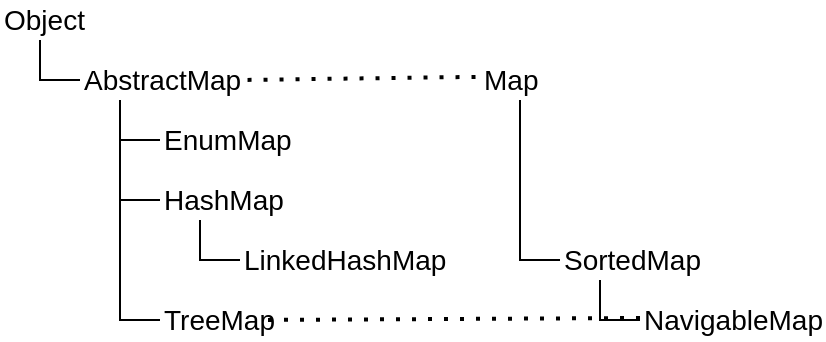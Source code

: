 <mxfile version="21.2.6" type="device" pages="3">
  <diagram name="페이지-1" id="adUTxfzcb8qz8G_r2pGf">
    <mxGraphModel dx="1329" dy="673" grid="1" gridSize="10" guides="1" tooltips="1" connect="1" arrows="1" fold="1" page="1" pageScale="1" pageWidth="1169" pageHeight="827" math="0" shadow="0">
      <root>
        <mxCell id="0" />
        <mxCell id="1" parent="0" />
        <mxCell id="lyffUTx4l9poD90IlDFy-1" value="Object" style="text;html=1;strokeColor=none;fillColor=none;align=left;verticalAlign=middle;whiteSpace=wrap;rounded=0;fontSize=14;" vertex="1" parent="1">
          <mxGeometry x="240" y="120" width="80" height="20" as="geometry" />
        </mxCell>
        <mxCell id="lyffUTx4l9poD90IlDFy-2" value="AbstractMap" style="text;html=1;strokeColor=none;fillColor=none;align=left;verticalAlign=middle;whiteSpace=wrap;rounded=0;fontSize=14;" vertex="1" parent="1">
          <mxGeometry x="280" y="150" width="80" height="20" as="geometry" />
        </mxCell>
        <mxCell id="lyffUTx4l9poD90IlDFy-3" value="EnumMap" style="text;html=1;strokeColor=none;fillColor=none;align=left;verticalAlign=middle;whiteSpace=wrap;rounded=0;fontSize=14;" vertex="1" parent="1">
          <mxGeometry x="320" y="180" width="80" height="20" as="geometry" />
        </mxCell>
        <mxCell id="lyffUTx4l9poD90IlDFy-4" value="HashMap" style="text;html=1;strokeColor=none;fillColor=none;align=left;verticalAlign=middle;whiteSpace=wrap;rounded=0;fontSize=14;" vertex="1" parent="1">
          <mxGeometry x="320" y="210" width="80" height="20" as="geometry" />
        </mxCell>
        <mxCell id="lyffUTx4l9poD90IlDFy-5" value="LinkedHashMap" style="text;html=1;strokeColor=none;fillColor=none;align=left;verticalAlign=middle;whiteSpace=wrap;rounded=0;fontSize=14;" vertex="1" parent="1">
          <mxGeometry x="360" y="240" width="120" height="20" as="geometry" />
        </mxCell>
        <mxCell id="lyffUTx4l9poD90IlDFy-6" value="TreeMap" style="text;html=1;strokeColor=none;fillColor=none;align=left;verticalAlign=middle;whiteSpace=wrap;rounded=0;fontSize=14;" vertex="1" parent="1">
          <mxGeometry x="320" y="270" width="50" height="20" as="geometry" />
        </mxCell>
        <mxCell id="lyffUTx4l9poD90IlDFy-7" value="Map" style="text;html=1;strokeColor=none;fillColor=none;align=left;verticalAlign=middle;whiteSpace=wrap;rounded=0;fontSize=14;" vertex="1" parent="1">
          <mxGeometry x="480" y="150" width="80" height="20" as="geometry" />
        </mxCell>
        <mxCell id="lyffUTx4l9poD90IlDFy-8" value="SortedMap" style="text;html=1;strokeColor=none;fillColor=none;align=left;verticalAlign=middle;whiteSpace=wrap;rounded=0;fontSize=14;" vertex="1" parent="1">
          <mxGeometry x="520" y="240" width="80" height="20" as="geometry" />
        </mxCell>
        <mxCell id="lyffUTx4l9poD90IlDFy-9" value="NavigableMap" style="text;html=1;strokeColor=none;fillColor=none;align=left;verticalAlign=middle;whiteSpace=wrap;rounded=0;fontSize=14;" vertex="1" parent="1">
          <mxGeometry x="560" y="270" width="80" height="20" as="geometry" />
        </mxCell>
        <mxCell id="lyffUTx4l9poD90IlDFy-10" value="" style="endArrow=none;html=1;rounded=0;exitX=0.25;exitY=1;exitDx=0;exitDy=0;entryX=0;entryY=0.5;entryDx=0;entryDy=0;endFill=0;fontSize=14;" edge="1" parent="1" source="lyffUTx4l9poD90IlDFy-1" target="lyffUTx4l9poD90IlDFy-2">
          <mxGeometry width="50" height="50" relative="1" as="geometry">
            <mxPoint x="410" y="380" as="sourcePoint" />
            <mxPoint x="250" y="160" as="targetPoint" />
            <Array as="points">
              <mxPoint x="260" y="160" />
              <mxPoint x="270" y="160" />
            </Array>
          </mxGeometry>
        </mxCell>
        <mxCell id="lyffUTx4l9poD90IlDFy-11" value="" style="endArrow=none;html=1;rounded=0;exitX=0.25;exitY=1;exitDx=0;exitDy=0;entryX=0;entryY=0.5;entryDx=0;entryDy=0;endFill=0;fontSize=14;" edge="1" parent="1" source="lyffUTx4l9poD90IlDFy-2" target="lyffUTx4l9poD90IlDFy-3">
          <mxGeometry width="50" height="50" relative="1" as="geometry">
            <mxPoint x="270" y="150" as="sourcePoint" />
            <mxPoint x="290" y="170" as="targetPoint" />
            <Array as="points">
              <mxPoint x="300" y="190" />
              <mxPoint x="310" y="190" />
            </Array>
          </mxGeometry>
        </mxCell>
        <mxCell id="lyffUTx4l9poD90IlDFy-12" value="" style="endArrow=none;html=1;rounded=0;exitX=0.25;exitY=1;exitDx=0;exitDy=0;entryX=0;entryY=0.5;entryDx=0;entryDy=0;endFill=0;fontSize=14;" edge="1" parent="1" source="lyffUTx4l9poD90IlDFy-2" target="lyffUTx4l9poD90IlDFy-4">
          <mxGeometry width="50" height="50" relative="1" as="geometry">
            <mxPoint x="310" y="180" as="sourcePoint" />
            <mxPoint x="330" y="200" as="targetPoint" />
            <Array as="points">
              <mxPoint x="300" y="220" />
            </Array>
          </mxGeometry>
        </mxCell>
        <mxCell id="lyffUTx4l9poD90IlDFy-13" value="" style="endArrow=none;html=1;rounded=0;exitX=0.25;exitY=1;exitDx=0;exitDy=0;entryX=0;entryY=0.5;entryDx=0;entryDy=0;endFill=0;fontSize=14;" edge="1" parent="1" source="lyffUTx4l9poD90IlDFy-2">
          <mxGeometry width="50" height="50" relative="1" as="geometry">
            <mxPoint x="300" y="230" as="sourcePoint" />
            <mxPoint x="320" y="280" as="targetPoint" />
            <Array as="points">
              <mxPoint x="300" y="280" />
            </Array>
          </mxGeometry>
        </mxCell>
        <mxCell id="lyffUTx4l9poD90IlDFy-14" value="" style="endArrow=none;html=1;rounded=0;exitX=0.25;exitY=1;exitDx=0;exitDy=0;entryX=0;entryY=0.5;entryDx=0;entryDy=0;endFill=0;fontSize=14;" edge="1" parent="1">
          <mxGeometry width="50" height="50" relative="1" as="geometry">
            <mxPoint x="340" y="230" as="sourcePoint" />
            <mxPoint x="360" y="250" as="targetPoint" />
            <Array as="points">
              <mxPoint x="340" y="250" />
              <mxPoint x="350" y="250" />
            </Array>
          </mxGeometry>
        </mxCell>
        <mxCell id="lyffUTx4l9poD90IlDFy-15" value="" style="endArrow=none;html=1;rounded=0;exitX=0.25;exitY=1;exitDx=0;exitDy=0;entryX=0;entryY=0.5;entryDx=0;entryDy=0;endFill=0;fontSize=14;" edge="1" parent="1">
          <mxGeometry width="50" height="50" relative="1" as="geometry">
            <mxPoint x="540" y="260" as="sourcePoint" />
            <mxPoint x="560" y="280" as="targetPoint" />
            <Array as="points">
              <mxPoint x="540" y="280" />
              <mxPoint x="550" y="280" />
            </Array>
          </mxGeometry>
        </mxCell>
        <mxCell id="lyffUTx4l9poD90IlDFy-16" value="" style="endArrow=none;html=1;rounded=0;exitX=0.25;exitY=1;exitDx=0;exitDy=0;entryX=0;entryY=0.5;entryDx=0;entryDy=0;endFill=0;fontSize=14;" edge="1" parent="1" source="lyffUTx4l9poD90IlDFy-7">
          <mxGeometry width="50" height="50" relative="1" as="geometry">
            <mxPoint x="500" y="230" as="sourcePoint" />
            <mxPoint x="520" y="250" as="targetPoint" />
            <Array as="points">
              <mxPoint x="500" y="250" />
              <mxPoint x="510" y="250" />
            </Array>
          </mxGeometry>
        </mxCell>
        <mxCell id="lyffUTx4l9poD90IlDFy-17" value="" style="endArrow=none;dashed=1;html=1;dashPattern=1 3;strokeWidth=2;rounded=0;exitX=-0.028;exitY=0.422;exitDx=0;exitDy=0;exitPerimeter=0;entryX=1;entryY=0.5;entryDx=0;entryDy=0;fontSize=14;" edge="1" parent="1" source="lyffUTx4l9poD90IlDFy-7" target="lyffUTx4l9poD90IlDFy-2">
          <mxGeometry width="50" height="50" relative="1" as="geometry">
            <mxPoint x="380" y="340" as="sourcePoint" />
            <mxPoint x="420" y="160" as="targetPoint" />
          </mxGeometry>
        </mxCell>
        <mxCell id="lyffUTx4l9poD90IlDFy-19" value="" style="endArrow=none;dashed=1;html=1;dashPattern=1 3;strokeWidth=2;rounded=0;exitX=-0.028;exitY=0.422;exitDx=0;exitDy=0;exitPerimeter=0;entryX=1;entryY=0.5;entryDx=0;entryDy=0;fontSize=14;" edge="1" parent="1" target="lyffUTx4l9poD90IlDFy-6">
          <mxGeometry width="50" height="50" relative="1" as="geometry">
            <mxPoint x="560" y="279" as="sourcePoint" />
            <mxPoint x="442" y="281" as="targetPoint" />
          </mxGeometry>
        </mxCell>
      </root>
    </mxGraphModel>
  </diagram>
  <diagram id="5bxIHGmnaDPyXQT4GfgG" name="페이지-2">
    <mxGraphModel dx="1526" dy="773" grid="1" gridSize="10" guides="1" tooltips="1" connect="1" arrows="1" fold="1" page="1" pageScale="1" pageWidth="1169" pageHeight="827" math="0" shadow="0">
      <root>
        <mxCell id="0" />
        <mxCell id="1" parent="0" />
        <mxCell id="GoyPZ5eATjMNAqls0MX9-1" value="Rad" style="text;html=1;strokeColor=#6c8ebf;fillColor=#dae8fc;align=center;verticalAlign=middle;whiteSpace=wrap;rounded=0;" vertex="1" parent="1">
          <mxGeometry x="220" y="80" width="60" height="20" as="geometry" />
        </mxCell>
        <mxCell id="GoyPZ5eATjMNAqls0MX9-2" value="Uhr" style="text;html=1;strokeColor=#6c8ebf;fillColor=#dae8fc;align=center;verticalAlign=middle;whiteSpace=wrap;rounded=0;" vertex="1" parent="1">
          <mxGeometry x="220" y="160" width="60" height="20" as="geometry" />
        </mxCell>
        <mxCell id="GoyPZ5eATjMNAqls0MX9-3" value="Ohr" style="text;html=1;strokeColor=#6c8ebf;fillColor=#dae8fc;align=center;verticalAlign=middle;whiteSpace=wrap;rounded=0;" vertex="1" parent="1">
          <mxGeometry x="220" y="120" width="60" height="20" as="geometry" />
        </mxCell>
        <mxCell id="GoyPZ5eATjMNAqls0MX9-4" value="Tor" style="text;html=1;strokeColor=#6c8ebf;fillColor=#dae8fc;align=center;verticalAlign=middle;whiteSpace=wrap;rounded=0;" vertex="1" parent="1">
          <mxGeometry x="220" y="200" width="60" height="20" as="geometry" />
        </mxCell>
        <mxCell id="GoyPZ5eATjMNAqls0MX9-5" value="Hut" style="text;html=1;strokeColor=#6c8ebf;fillColor=#dae8fc;align=center;verticalAlign=middle;whiteSpace=wrap;rounded=0;" vertex="1" parent="1">
          <mxGeometry x="220" y="240" width="60" height="20" as="geometry" />
        </mxCell>
        <mxCell id="GoyPZ5eATjMNAqls0MX9-6" value="Tag" style="text;html=1;strokeColor=#6c8ebf;fillColor=#dae8fc;align=center;verticalAlign=middle;whiteSpace=wrap;rounded=0;" vertex="1" parent="1">
          <mxGeometry x="220" y="280" width="60" height="20" as="geometry" />
        </mxCell>
        <mxCell id="GoyPZ5eATjMNAqls0MX9-7" value="1" style="rounded=0;whiteSpace=wrap;html=1;" vertex="1" parent="1">
          <mxGeometry x="440" y="100" width="40" height="20" as="geometry" />
        </mxCell>
        <mxCell id="GoyPZ5eATjMNAqls0MX9-8" value="0" style="rounded=0;whiteSpace=wrap;html=1;" vertex="1" parent="1">
          <mxGeometry x="440" y="80" width="40" height="20" as="geometry" />
        </mxCell>
        <mxCell id="GoyPZ5eATjMNAqls0MX9-9" value="3" style="rounded=0;whiteSpace=wrap;html=1;" vertex="1" parent="1">
          <mxGeometry x="440" y="140" width="40" height="20" as="geometry" />
        </mxCell>
        <mxCell id="GoyPZ5eATjMNAqls0MX9-10" value="2" style="rounded=0;whiteSpace=wrap;html=1;" vertex="1" parent="1">
          <mxGeometry x="440" y="120" width="40" height="20" as="geometry" />
        </mxCell>
        <mxCell id="GoyPZ5eATjMNAqls0MX9-11" value="5" style="rounded=0;whiteSpace=wrap;html=1;" vertex="1" parent="1">
          <mxGeometry x="440" y="180" width="40" height="20" as="geometry" />
        </mxCell>
        <mxCell id="GoyPZ5eATjMNAqls0MX9-12" value="4" style="rounded=0;whiteSpace=wrap;html=1;" vertex="1" parent="1">
          <mxGeometry x="440" y="160" width="40" height="20" as="geometry" />
        </mxCell>
        <mxCell id="GoyPZ5eATjMNAqls0MX9-13" value="7" style="rounded=0;whiteSpace=wrap;html=1;" vertex="1" parent="1">
          <mxGeometry x="440" y="220" width="40" height="20" as="geometry" />
        </mxCell>
        <mxCell id="GoyPZ5eATjMNAqls0MX9-14" value="6" style="rounded=0;whiteSpace=wrap;html=1;" vertex="1" parent="1">
          <mxGeometry x="440" y="200" width="40" height="20" as="geometry" />
        </mxCell>
        <mxCell id="GoyPZ5eATjMNAqls0MX9-15" value="9" style="rounded=0;whiteSpace=wrap;html=1;" vertex="1" parent="1">
          <mxGeometry x="440" y="260" width="40" height="20" as="geometry" />
        </mxCell>
        <mxCell id="GoyPZ5eATjMNAqls0MX9-16" value="8" style="rounded=0;whiteSpace=wrap;html=1;" vertex="1" parent="1">
          <mxGeometry x="440" y="240" width="40" height="20" as="geometry" />
        </mxCell>
        <mxCell id="GoyPZ5eATjMNAqls0MX9-18" value="10" style="rounded=0;whiteSpace=wrap;html=1;" vertex="1" parent="1">
          <mxGeometry x="440" y="280" width="40" height="20" as="geometry" />
        </mxCell>
        <mxCell id="GoyPZ5eATjMNAqls0MX9-23" value="" style="rounded=1;whiteSpace=wrap;html=1;fillColor=#d5e8d4;strokeColor=#82b366;" vertex="1" parent="1">
          <mxGeometry x="320" y="70" width="80" height="240" as="geometry" />
        </mxCell>
        <mxCell id="GoyPZ5eATjMNAqls0MX9-24" value="" style="endArrow=none;html=1;rounded=0;exitX=1;exitY=0.5;exitDx=0;exitDy=0;entryX=0;entryY=0.5;entryDx=0;entryDy=0;" edge="1" parent="1" source="GoyPZ5eATjMNAqls0MX9-1" target="GoyPZ5eATjMNAqls0MX9-9">
          <mxGeometry width="50" height="50" relative="1" as="geometry">
            <mxPoint x="320" y="70" as="sourcePoint" />
            <mxPoint x="370" y="20" as="targetPoint" />
            <Array as="points">
              <mxPoint x="330" y="90" />
              <mxPoint x="390" y="150" />
            </Array>
          </mxGeometry>
        </mxCell>
        <mxCell id="GoyPZ5eATjMNAqls0MX9-25" value="" style="endArrow=none;html=1;rounded=0;exitX=1;exitY=0.5;exitDx=0;exitDy=0;entryX=0;entryY=0.5;entryDx=0;entryDy=0;" edge="1" parent="1" source="GoyPZ5eATjMNAqls0MX9-3" target="GoyPZ5eATjMNAqls0MX9-12">
          <mxGeometry width="50" height="50" relative="1" as="geometry">
            <mxPoint x="310" y="105" as="sourcePoint" />
            <mxPoint x="450" y="160" as="targetPoint" />
            <Array as="points">
              <mxPoint x="330" y="130" />
              <mxPoint x="390" y="170" />
            </Array>
          </mxGeometry>
        </mxCell>
        <mxCell id="GoyPZ5eATjMNAqls0MX9-26" value="" style="endArrow=none;html=1;rounded=0;exitX=1;exitY=0.5;exitDx=0;exitDy=0;entryX=0;entryY=0.5;entryDx=0;entryDy=0;" edge="1" parent="1" source="GoyPZ5eATjMNAqls0MX9-2" target="GoyPZ5eATjMNAqls0MX9-10">
          <mxGeometry width="50" height="50" relative="1" as="geometry">
            <mxPoint x="320" y="115" as="sourcePoint" />
            <mxPoint x="460" y="170" as="targetPoint" />
            <Array as="points">
              <mxPoint x="330" y="170" />
              <mxPoint x="390" y="130" />
            </Array>
          </mxGeometry>
        </mxCell>
        <mxCell id="GoyPZ5eATjMNAqls0MX9-27" value="" style="endArrow=none;html=1;rounded=0;exitX=1;exitY=0.5;exitDx=0;exitDy=0;entryX=0;entryY=0.5;entryDx=0;entryDy=0;" edge="1" parent="1" source="GoyPZ5eATjMNAqls0MX9-4" target="GoyPZ5eATjMNAqls0MX9-16">
          <mxGeometry width="50" height="50" relative="1" as="geometry">
            <mxPoint x="330" y="125" as="sourcePoint" />
            <mxPoint x="470" y="180" as="targetPoint" />
            <Array as="points">
              <mxPoint x="330" y="210" />
              <mxPoint x="390" y="250" />
            </Array>
          </mxGeometry>
        </mxCell>
        <mxCell id="GoyPZ5eATjMNAqls0MX9-28" value="" style="endArrow=none;html=1;rounded=0;exitX=1;exitY=0.5;exitDx=0;exitDy=0;entryX=0;entryY=0.5;entryDx=0;entryDy=0;" edge="1" parent="1" source="GoyPZ5eATjMNAqls0MX9-5" target="GoyPZ5eATjMNAqls0MX9-11">
          <mxGeometry width="50" height="50" relative="1" as="geometry">
            <mxPoint x="340" y="135" as="sourcePoint" />
            <mxPoint x="480" y="190" as="targetPoint" />
            <Array as="points">
              <mxPoint x="330" y="250" />
              <mxPoint x="390" y="190" />
            </Array>
          </mxGeometry>
        </mxCell>
        <mxCell id="GoyPZ5eATjMNAqls0MX9-29" value="" style="endArrow=none;html=1;rounded=0;exitX=1;exitY=0.5;exitDx=0;exitDy=0;entryX=0;entryY=0.5;entryDx=0;entryDy=0;" edge="1" parent="1" source="GoyPZ5eATjMNAqls0MX9-6" target="GoyPZ5eATjMNAqls0MX9-9">
          <mxGeometry width="50" height="50" relative="1" as="geometry">
            <mxPoint x="350" y="145" as="sourcePoint" />
            <mxPoint x="490" y="200" as="targetPoint" />
            <Array as="points">
              <mxPoint x="330" y="290" />
              <mxPoint x="390" y="150" />
            </Array>
          </mxGeometry>
        </mxCell>
      </root>
    </mxGraphModel>
  </diagram>
  <diagram id="W3aWi5c7_IBJkox6RNrc" name="페이지-3">
    <mxGraphModel dx="1005" dy="509" grid="1" gridSize="10" guides="1" tooltips="1" connect="1" arrows="1" fold="1" page="1" pageScale="1" pageWidth="1169" pageHeight="827" math="0" shadow="0">
      <root>
        <mxCell id="0" />
        <mxCell id="1" parent="0" />
        <mxCell id="DKjszKsrpfBeuiCnVVl6-1" value="Rad" style="text;html=1;strokeColor=#6c8ebf;fillColor=#dae8fc;align=center;verticalAlign=middle;whiteSpace=wrap;rounded=0;" vertex="1" parent="1">
          <mxGeometry x="40" y="80" width="60" height="20" as="geometry" />
        </mxCell>
        <mxCell id="DKjszKsrpfBeuiCnVVl6-2" value="Uhr" style="text;html=1;strokeColor=#6c8ebf;fillColor=#dae8fc;align=center;verticalAlign=middle;whiteSpace=wrap;rounded=0;" vertex="1" parent="1">
          <mxGeometry x="40" y="160" width="60" height="20" as="geometry" />
        </mxCell>
        <mxCell id="DKjszKsrpfBeuiCnVVl6-3" value="Ohr" style="text;html=1;strokeColor=#6c8ebf;fillColor=#dae8fc;align=center;verticalAlign=middle;whiteSpace=wrap;rounded=0;" vertex="1" parent="1">
          <mxGeometry x="40" y="120" width="60" height="20" as="geometry" />
        </mxCell>
        <mxCell id="DKjszKsrpfBeuiCnVVl6-4" value="Tor" style="text;html=1;strokeColor=#6c8ebf;fillColor=#dae8fc;align=center;verticalAlign=middle;whiteSpace=wrap;rounded=0;" vertex="1" parent="1">
          <mxGeometry x="40" y="200" width="60" height="20" as="geometry" />
        </mxCell>
        <mxCell id="DKjszKsrpfBeuiCnVVl6-5" value="Hut" style="text;html=1;strokeColor=#6c8ebf;fillColor=#dae8fc;align=center;verticalAlign=middle;whiteSpace=wrap;rounded=0;" vertex="1" parent="1">
          <mxGeometry x="40" y="240" width="60" height="20" as="geometry" />
        </mxCell>
        <mxCell id="DKjszKsrpfBeuiCnVVl6-6" value="Tag" style="text;html=1;strokeColor=#6c8ebf;fillColor=#dae8fc;align=center;verticalAlign=middle;whiteSpace=wrap;rounded=0;" vertex="1" parent="1">
          <mxGeometry x="40" y="280" width="60" height="20" as="geometry" />
        </mxCell>
        <mxCell id="DKjszKsrpfBeuiCnVVl6-7" value="1" style="rounded=0;whiteSpace=wrap;html=1;" vertex="1" parent="1">
          <mxGeometry x="260" y="100" width="40" height="20" as="geometry" />
        </mxCell>
        <mxCell id="DKjszKsrpfBeuiCnVVl6-8" value="0" style="rounded=0;whiteSpace=wrap;html=1;" vertex="1" parent="1">
          <mxGeometry x="260" y="80" width="40" height="20" as="geometry" />
        </mxCell>
        <mxCell id="DKjszKsrpfBeuiCnVVl6-9" value="3" style="rounded=0;whiteSpace=wrap;html=1;" vertex="1" parent="1">
          <mxGeometry x="260" y="140" width="40" height="20" as="geometry" />
        </mxCell>
        <mxCell id="DKjszKsrpfBeuiCnVVl6-10" value="2" style="rounded=0;whiteSpace=wrap;html=1;" vertex="1" parent="1">
          <mxGeometry x="260" y="120" width="40" height="20" as="geometry" />
        </mxCell>
        <mxCell id="DKjszKsrpfBeuiCnVVl6-11" value="5" style="rounded=0;whiteSpace=wrap;html=1;" vertex="1" parent="1">
          <mxGeometry x="260" y="180" width="40" height="20" as="geometry" />
        </mxCell>
        <mxCell id="DKjszKsrpfBeuiCnVVl6-12" value="4" style="rounded=0;whiteSpace=wrap;html=1;" vertex="1" parent="1">
          <mxGeometry x="260" y="160" width="40" height="20" as="geometry" />
        </mxCell>
        <mxCell id="DKjszKsrpfBeuiCnVVl6-13" value="7" style="rounded=0;whiteSpace=wrap;html=1;" vertex="1" parent="1">
          <mxGeometry x="260" y="220" width="40" height="20" as="geometry" />
        </mxCell>
        <mxCell id="DKjszKsrpfBeuiCnVVl6-14" value="6" style="rounded=0;whiteSpace=wrap;html=1;" vertex="1" parent="1">
          <mxGeometry x="260" y="200" width="40" height="20" as="geometry" />
        </mxCell>
        <mxCell id="DKjszKsrpfBeuiCnVVl6-15" value="9" style="rounded=0;whiteSpace=wrap;html=1;" vertex="1" parent="1">
          <mxGeometry x="260" y="260" width="40" height="20" as="geometry" />
        </mxCell>
        <mxCell id="DKjszKsrpfBeuiCnVVl6-16" value="8" style="rounded=0;whiteSpace=wrap;html=1;" vertex="1" parent="1">
          <mxGeometry x="260" y="240" width="40" height="20" as="geometry" />
        </mxCell>
        <mxCell id="DKjszKsrpfBeuiCnVVl6-17" value="10" style="rounded=0;whiteSpace=wrap;html=1;" vertex="1" parent="1">
          <mxGeometry x="260" y="280" width="40" height="20" as="geometry" />
        </mxCell>
        <mxCell id="DKjszKsrpfBeuiCnVVl6-18" value="" style="rounded=1;whiteSpace=wrap;html=1;fillColor=#d5e8d4;strokeColor=#82b366;" vertex="1" parent="1">
          <mxGeometry x="140" y="70" width="80" height="240" as="geometry" />
        </mxCell>
        <mxCell id="DKjszKsrpfBeuiCnVVl6-19" value="" style="endArrow=none;html=1;rounded=0;exitX=1;exitY=0.5;exitDx=0;exitDy=0;entryX=0;entryY=0.5;entryDx=0;entryDy=0;" edge="1" parent="1" source="DKjszKsrpfBeuiCnVVl6-1" target="DKjszKsrpfBeuiCnVVl6-9">
          <mxGeometry width="50" height="50" relative="1" as="geometry">
            <mxPoint x="140" y="70" as="sourcePoint" />
            <mxPoint x="190" y="20" as="targetPoint" />
            <Array as="points">
              <mxPoint x="150" y="90" />
              <mxPoint x="210" y="150" />
            </Array>
          </mxGeometry>
        </mxCell>
        <mxCell id="DKjszKsrpfBeuiCnVVl6-20" value="" style="endArrow=none;html=1;rounded=0;exitX=1;exitY=0.5;exitDx=0;exitDy=0;entryX=0;entryY=0.5;entryDx=0;entryDy=0;" edge="1" parent="1" source="DKjszKsrpfBeuiCnVVl6-3" target="DKjszKsrpfBeuiCnVVl6-12">
          <mxGeometry width="50" height="50" relative="1" as="geometry">
            <mxPoint x="130" y="105" as="sourcePoint" />
            <mxPoint x="270" y="160" as="targetPoint" />
            <Array as="points">
              <mxPoint x="150" y="130" />
              <mxPoint x="210" y="170" />
            </Array>
          </mxGeometry>
        </mxCell>
        <mxCell id="DKjszKsrpfBeuiCnVVl6-21" value="" style="endArrow=none;html=1;rounded=0;exitX=1;exitY=0.5;exitDx=0;exitDy=0;entryX=0;entryY=0.5;entryDx=0;entryDy=0;" edge="1" parent="1" source="DKjszKsrpfBeuiCnVVl6-2" target="DKjszKsrpfBeuiCnVVl6-10">
          <mxGeometry width="50" height="50" relative="1" as="geometry">
            <mxPoint x="140" y="115" as="sourcePoint" />
            <mxPoint x="280" y="170" as="targetPoint" />
            <Array as="points">
              <mxPoint x="150" y="170" />
              <mxPoint x="210" y="130" />
            </Array>
          </mxGeometry>
        </mxCell>
        <mxCell id="DKjszKsrpfBeuiCnVVl6-22" value="" style="endArrow=none;html=1;rounded=0;exitX=1;exitY=0.5;exitDx=0;exitDy=0;entryX=0;entryY=0.5;entryDx=0;entryDy=0;" edge="1" parent="1" source="DKjszKsrpfBeuiCnVVl6-4" target="DKjszKsrpfBeuiCnVVl6-16">
          <mxGeometry width="50" height="50" relative="1" as="geometry">
            <mxPoint x="150" y="125" as="sourcePoint" />
            <mxPoint x="290" y="180" as="targetPoint" />
            <Array as="points">
              <mxPoint x="150" y="210" />
              <mxPoint x="210" y="250" />
            </Array>
          </mxGeometry>
        </mxCell>
        <mxCell id="DKjszKsrpfBeuiCnVVl6-23" value="" style="endArrow=none;html=1;rounded=0;exitX=1;exitY=0.5;exitDx=0;exitDy=0;entryX=0;entryY=0.5;entryDx=0;entryDy=0;" edge="1" parent="1" source="DKjszKsrpfBeuiCnVVl6-5" target="DKjszKsrpfBeuiCnVVl6-11">
          <mxGeometry width="50" height="50" relative="1" as="geometry">
            <mxPoint x="160" y="135" as="sourcePoint" />
            <mxPoint x="300" y="190" as="targetPoint" />
            <Array as="points">
              <mxPoint x="150" y="250" />
              <mxPoint x="210" y="190" />
            </Array>
          </mxGeometry>
        </mxCell>
        <mxCell id="DKjszKsrpfBeuiCnVVl6-25" value="Rad" style="text;html=1;strokeColor=#6c8ebf;fillColor=#dae8fc;align=center;verticalAlign=middle;whiteSpace=wrap;rounded=0;" vertex="1" parent="1">
          <mxGeometry x="400" y="80" width="60" height="20" as="geometry" />
        </mxCell>
        <mxCell id="DKjszKsrpfBeuiCnVVl6-26" value="Uhr" style="text;html=1;strokeColor=#6c8ebf;fillColor=#dae8fc;align=center;verticalAlign=middle;whiteSpace=wrap;rounded=0;" vertex="1" parent="1">
          <mxGeometry x="400" y="160" width="60" height="20" as="geometry" />
        </mxCell>
        <mxCell id="DKjszKsrpfBeuiCnVVl6-27" value="Ohr" style="text;html=1;strokeColor=#6c8ebf;fillColor=#dae8fc;align=center;verticalAlign=middle;whiteSpace=wrap;rounded=0;" vertex="1" parent="1">
          <mxGeometry x="400" y="120" width="60" height="20" as="geometry" />
        </mxCell>
        <mxCell id="DKjszKsrpfBeuiCnVVl6-28" value="Tor" style="text;html=1;strokeColor=#6c8ebf;fillColor=#dae8fc;align=center;verticalAlign=middle;whiteSpace=wrap;rounded=0;" vertex="1" parent="1">
          <mxGeometry x="400" y="200" width="60" height="20" as="geometry" />
        </mxCell>
        <mxCell id="DKjszKsrpfBeuiCnVVl6-29" value="Hut" style="text;html=1;strokeColor=#6c8ebf;fillColor=#dae8fc;align=center;verticalAlign=middle;whiteSpace=wrap;rounded=0;" vertex="1" parent="1">
          <mxGeometry x="400" y="240" width="60" height="20" as="geometry" />
        </mxCell>
        <mxCell id="DKjszKsrpfBeuiCnVVl6-30" value="Tag" style="text;html=1;strokeColor=#6c8ebf;fillColor=#dae8fc;align=center;verticalAlign=middle;whiteSpace=wrap;rounded=0;" vertex="1" parent="1">
          <mxGeometry x="400" y="280" width="60" height="20" as="geometry" />
        </mxCell>
        <mxCell id="DKjszKsrpfBeuiCnVVl6-31" value="1" style="rounded=0;whiteSpace=wrap;html=1;" vertex="1" parent="1">
          <mxGeometry x="620" y="100" width="40" height="20" as="geometry" />
        </mxCell>
        <mxCell id="DKjszKsrpfBeuiCnVVl6-32" value="0" style="rounded=0;whiteSpace=wrap;html=1;" vertex="1" parent="1">
          <mxGeometry x="620" y="80" width="40" height="20" as="geometry" />
        </mxCell>
        <mxCell id="DKjszKsrpfBeuiCnVVl6-33" value="3" style="rounded=0;whiteSpace=wrap;html=1;" vertex="1" parent="1">
          <mxGeometry x="620" y="140" width="40" height="20" as="geometry" />
        </mxCell>
        <mxCell id="DKjszKsrpfBeuiCnVVl6-34" value="2" style="rounded=0;whiteSpace=wrap;html=1;" vertex="1" parent="1">
          <mxGeometry x="620" y="120" width="40" height="20" as="geometry" />
        </mxCell>
        <mxCell id="DKjszKsrpfBeuiCnVVl6-35" value="5" style="rounded=0;whiteSpace=wrap;html=1;" vertex="1" parent="1">
          <mxGeometry x="620" y="180" width="40" height="20" as="geometry" />
        </mxCell>
        <mxCell id="DKjszKsrpfBeuiCnVVl6-36" value="4" style="rounded=0;whiteSpace=wrap;html=1;" vertex="1" parent="1">
          <mxGeometry x="620" y="160" width="40" height="20" as="geometry" />
        </mxCell>
        <mxCell id="DKjszKsrpfBeuiCnVVl6-37" value="7" style="rounded=0;whiteSpace=wrap;html=1;" vertex="1" parent="1">
          <mxGeometry x="620" y="220" width="40" height="20" as="geometry" />
        </mxCell>
        <mxCell id="DKjszKsrpfBeuiCnVVl6-38" value="6" style="rounded=0;whiteSpace=wrap;html=1;" vertex="1" parent="1">
          <mxGeometry x="620" y="200" width="40" height="20" as="geometry" />
        </mxCell>
        <mxCell id="DKjszKsrpfBeuiCnVVl6-39" value="9" style="rounded=0;whiteSpace=wrap;html=1;" vertex="1" parent="1">
          <mxGeometry x="620" y="260" width="40" height="20" as="geometry" />
        </mxCell>
        <mxCell id="DKjszKsrpfBeuiCnVVl6-40" value="8" style="rounded=0;whiteSpace=wrap;html=1;" vertex="1" parent="1">
          <mxGeometry x="620" y="240" width="40" height="20" as="geometry" />
        </mxCell>
        <mxCell id="DKjszKsrpfBeuiCnVVl6-41" value="10" style="rounded=0;whiteSpace=wrap;html=1;" vertex="1" parent="1">
          <mxGeometry x="620" y="280" width="40" height="20" as="geometry" />
        </mxCell>
        <mxCell id="DKjszKsrpfBeuiCnVVl6-42" value="" style="rounded=1;whiteSpace=wrap;html=1;fillColor=#d5e8d4;strokeColor=#82b366;" vertex="1" parent="1">
          <mxGeometry x="500" y="70" width="80" height="240" as="geometry" />
        </mxCell>
        <mxCell id="DKjszKsrpfBeuiCnVVl6-43" value="" style="endArrow=none;html=1;rounded=0;exitX=1;exitY=0.5;exitDx=0;exitDy=0;entryX=0;entryY=0.5;entryDx=0;entryDy=0;" edge="1" parent="1" source="DKjszKsrpfBeuiCnVVl6-25" target="DKjszKsrpfBeuiCnVVl6-33">
          <mxGeometry width="50" height="50" relative="1" as="geometry">
            <mxPoint x="500" y="70" as="sourcePoint" />
            <mxPoint x="550" y="20" as="targetPoint" />
            <Array as="points">
              <mxPoint x="510" y="90" />
              <mxPoint x="570" y="150" />
            </Array>
          </mxGeometry>
        </mxCell>
        <mxCell id="DKjszKsrpfBeuiCnVVl6-44" value="" style="endArrow=none;html=1;rounded=0;exitX=1;exitY=0.5;exitDx=0;exitDy=0;entryX=0;entryY=0.5;entryDx=0;entryDy=0;" edge="1" parent="1" source="DKjszKsrpfBeuiCnVVl6-27" target="DKjszKsrpfBeuiCnVVl6-36">
          <mxGeometry width="50" height="50" relative="1" as="geometry">
            <mxPoint x="490" y="105" as="sourcePoint" />
            <mxPoint x="630" y="160" as="targetPoint" />
            <Array as="points">
              <mxPoint x="510" y="130" />
              <mxPoint x="570" y="170" />
            </Array>
          </mxGeometry>
        </mxCell>
        <mxCell id="DKjszKsrpfBeuiCnVVl6-45" value="" style="endArrow=none;html=1;rounded=0;exitX=1;exitY=0.5;exitDx=0;exitDy=0;entryX=0;entryY=0.5;entryDx=0;entryDy=0;" edge="1" parent="1" source="DKjszKsrpfBeuiCnVVl6-26" target="DKjszKsrpfBeuiCnVVl6-34">
          <mxGeometry width="50" height="50" relative="1" as="geometry">
            <mxPoint x="500" y="115" as="sourcePoint" />
            <mxPoint x="640" y="170" as="targetPoint" />
            <Array as="points">
              <mxPoint x="510" y="170" />
              <mxPoint x="570" y="130" />
            </Array>
          </mxGeometry>
        </mxCell>
        <mxCell id="DKjszKsrpfBeuiCnVVl6-46" value="" style="endArrow=none;html=1;rounded=0;exitX=1;exitY=0.5;exitDx=0;exitDy=0;entryX=0;entryY=0.5;entryDx=0;entryDy=0;" edge="1" parent="1" source="DKjszKsrpfBeuiCnVVl6-28" target="DKjszKsrpfBeuiCnVVl6-40">
          <mxGeometry width="50" height="50" relative="1" as="geometry">
            <mxPoint x="510" y="125" as="sourcePoint" />
            <mxPoint x="650" y="180" as="targetPoint" />
            <Array as="points">
              <mxPoint x="510" y="210" />
              <mxPoint x="570" y="250" />
            </Array>
          </mxGeometry>
        </mxCell>
        <mxCell id="DKjszKsrpfBeuiCnVVl6-47" value="" style="endArrow=none;html=1;rounded=0;exitX=1;exitY=0.5;exitDx=0;exitDy=0;entryX=0;entryY=0.5;entryDx=0;entryDy=0;" edge="1" parent="1" source="DKjszKsrpfBeuiCnVVl6-29" target="DKjszKsrpfBeuiCnVVl6-35">
          <mxGeometry width="50" height="50" relative="1" as="geometry">
            <mxPoint x="520" y="135" as="sourcePoint" />
            <mxPoint x="660" y="190" as="targetPoint" />
            <Array as="points">
              <mxPoint x="510" y="250" />
              <mxPoint x="570" y="190" />
            </Array>
          </mxGeometry>
        </mxCell>
        <mxCell id="DKjszKsrpfBeuiCnVVl6-49" value="" style="endArrow=none;html=1;rounded=0;exitX=1;exitY=0.5;exitDx=0;exitDy=0;entryX=0;entryY=0.5;entryDx=0;entryDy=0;strokeColor=#FF3333;strokeWidth=3;" edge="1" parent="1" source="DKjszKsrpfBeuiCnVVl6-30" target="DKjszKsrpfBeuiCnVVl6-36">
          <mxGeometry width="50" height="50" relative="1" as="geometry">
            <mxPoint x="550" y="370" as="sourcePoint" />
            <mxPoint x="600" y="320" as="targetPoint" />
            <Array as="points">
              <mxPoint x="510" y="290" />
              <mxPoint x="570" y="170" />
            </Array>
          </mxGeometry>
        </mxCell>
        <mxCell id="DKjszKsrpfBeuiCnVVl6-50" value="Rad" style="text;html=1;strokeColor=#6c8ebf;fillColor=#dae8fc;align=center;verticalAlign=middle;whiteSpace=wrap;rounded=0;" vertex="1" parent="1">
          <mxGeometry x="760" y="80" width="60" height="20" as="geometry" />
        </mxCell>
        <mxCell id="DKjszKsrpfBeuiCnVVl6-51" value="Uhr" style="text;html=1;strokeColor=#6c8ebf;fillColor=#dae8fc;align=center;verticalAlign=middle;whiteSpace=wrap;rounded=0;" vertex="1" parent="1">
          <mxGeometry x="760" y="160" width="60" height="20" as="geometry" />
        </mxCell>
        <mxCell id="DKjszKsrpfBeuiCnVVl6-52" value="Ohr" style="text;html=1;strokeColor=#6c8ebf;fillColor=#dae8fc;align=center;verticalAlign=middle;whiteSpace=wrap;rounded=0;" vertex="1" parent="1">
          <mxGeometry x="760" y="120" width="60" height="20" as="geometry" />
        </mxCell>
        <mxCell id="DKjszKsrpfBeuiCnVVl6-53" value="Tor" style="text;html=1;strokeColor=#6c8ebf;fillColor=#dae8fc;align=center;verticalAlign=middle;whiteSpace=wrap;rounded=0;" vertex="1" parent="1">
          <mxGeometry x="760" y="200" width="60" height="20" as="geometry" />
        </mxCell>
        <mxCell id="DKjszKsrpfBeuiCnVVl6-54" value="Hut" style="text;html=1;strokeColor=#6c8ebf;fillColor=#dae8fc;align=center;verticalAlign=middle;whiteSpace=wrap;rounded=0;" vertex="1" parent="1">
          <mxGeometry x="760" y="240" width="60" height="20" as="geometry" />
        </mxCell>
        <mxCell id="DKjszKsrpfBeuiCnVVl6-55" value="Tag" style="text;html=1;strokeColor=#6c8ebf;fillColor=#dae8fc;align=center;verticalAlign=middle;whiteSpace=wrap;rounded=0;" vertex="1" parent="1">
          <mxGeometry x="760" y="280" width="60" height="20" as="geometry" />
        </mxCell>
        <mxCell id="DKjszKsrpfBeuiCnVVl6-56" value="1" style="rounded=0;whiteSpace=wrap;html=1;" vertex="1" parent="1">
          <mxGeometry x="980" y="100" width="40" height="20" as="geometry" />
        </mxCell>
        <mxCell id="DKjszKsrpfBeuiCnVVl6-57" value="0" style="rounded=0;whiteSpace=wrap;html=1;" vertex="1" parent="1">
          <mxGeometry x="980" y="80" width="40" height="20" as="geometry" />
        </mxCell>
        <mxCell id="DKjszKsrpfBeuiCnVVl6-58" value="3" style="rounded=0;whiteSpace=wrap;html=1;" vertex="1" parent="1">
          <mxGeometry x="980" y="140" width="40" height="20" as="geometry" />
        </mxCell>
        <mxCell id="DKjszKsrpfBeuiCnVVl6-59" value="2" style="rounded=0;whiteSpace=wrap;html=1;" vertex="1" parent="1">
          <mxGeometry x="980" y="120" width="40" height="20" as="geometry" />
        </mxCell>
        <mxCell id="DKjszKsrpfBeuiCnVVl6-60" value="5" style="rounded=0;whiteSpace=wrap;html=1;" vertex="1" parent="1">
          <mxGeometry x="980" y="180" width="40" height="20" as="geometry" />
        </mxCell>
        <mxCell id="DKjszKsrpfBeuiCnVVl6-61" value="4" style="rounded=0;whiteSpace=wrap;html=1;" vertex="1" parent="1">
          <mxGeometry x="980" y="160" width="40" height="20" as="geometry" />
        </mxCell>
        <mxCell id="DKjszKsrpfBeuiCnVVl6-62" value="7" style="rounded=0;whiteSpace=wrap;html=1;" vertex="1" parent="1">
          <mxGeometry x="980" y="220" width="40" height="20" as="geometry" />
        </mxCell>
        <mxCell id="DKjszKsrpfBeuiCnVVl6-63" value="6" style="rounded=0;whiteSpace=wrap;html=1;" vertex="1" parent="1">
          <mxGeometry x="980" y="200" width="40" height="20" as="geometry" />
        </mxCell>
        <mxCell id="DKjszKsrpfBeuiCnVVl6-64" value="9" style="rounded=0;whiteSpace=wrap;html=1;" vertex="1" parent="1">
          <mxGeometry x="980" y="260" width="40" height="20" as="geometry" />
        </mxCell>
        <mxCell id="DKjszKsrpfBeuiCnVVl6-65" value="8" style="rounded=0;whiteSpace=wrap;html=1;" vertex="1" parent="1">
          <mxGeometry x="980" y="240" width="40" height="20" as="geometry" />
        </mxCell>
        <mxCell id="DKjszKsrpfBeuiCnVVl6-66" value="10" style="rounded=0;whiteSpace=wrap;html=1;" vertex="1" parent="1">
          <mxGeometry x="980" y="280" width="40" height="20" as="geometry" />
        </mxCell>
        <mxCell id="DKjszKsrpfBeuiCnVVl6-67" value="" style="rounded=1;whiteSpace=wrap;html=1;fillColor=#d5e8d4;strokeColor=#82b366;" vertex="1" parent="1">
          <mxGeometry x="860" y="70" width="80" height="240" as="geometry" />
        </mxCell>
        <mxCell id="DKjszKsrpfBeuiCnVVl6-68" value="" style="endArrow=none;html=1;rounded=0;exitX=1;exitY=0.5;exitDx=0;exitDy=0;entryX=0;entryY=0.5;entryDx=0;entryDy=0;" edge="1" parent="1" source="DKjszKsrpfBeuiCnVVl6-50" target="DKjszKsrpfBeuiCnVVl6-58">
          <mxGeometry width="50" height="50" relative="1" as="geometry">
            <mxPoint x="860" y="70" as="sourcePoint" />
            <mxPoint x="910" y="20" as="targetPoint" />
            <Array as="points">
              <mxPoint x="870" y="90" />
              <mxPoint x="930" y="150" />
            </Array>
          </mxGeometry>
        </mxCell>
        <mxCell id="DKjszKsrpfBeuiCnVVl6-69" value="" style="endArrow=none;html=1;rounded=0;exitX=1;exitY=0.5;exitDx=0;exitDy=0;entryX=0;entryY=0.5;entryDx=0;entryDy=0;" edge="1" parent="1" source="DKjszKsrpfBeuiCnVVl6-52" target="DKjszKsrpfBeuiCnVVl6-61">
          <mxGeometry width="50" height="50" relative="1" as="geometry">
            <mxPoint x="850" y="105" as="sourcePoint" />
            <mxPoint x="990" y="160" as="targetPoint" />
            <Array as="points">
              <mxPoint x="870" y="130" />
              <mxPoint x="930" y="170" />
            </Array>
          </mxGeometry>
        </mxCell>
        <mxCell id="DKjszKsrpfBeuiCnVVl6-70" value="" style="endArrow=none;html=1;rounded=0;exitX=1;exitY=0.5;exitDx=0;exitDy=0;entryX=0;entryY=0.5;entryDx=0;entryDy=0;" edge="1" parent="1" source="DKjszKsrpfBeuiCnVVl6-51" target="DKjszKsrpfBeuiCnVVl6-59">
          <mxGeometry width="50" height="50" relative="1" as="geometry">
            <mxPoint x="860" y="115" as="sourcePoint" />
            <mxPoint x="1000" y="170" as="targetPoint" />
            <Array as="points">
              <mxPoint x="870" y="170" />
              <mxPoint x="930" y="130" />
            </Array>
          </mxGeometry>
        </mxCell>
        <mxCell id="DKjszKsrpfBeuiCnVVl6-71" value="" style="endArrow=none;html=1;rounded=0;exitX=1;exitY=0.5;exitDx=0;exitDy=0;entryX=0;entryY=0.5;entryDx=0;entryDy=0;" edge="1" parent="1" source="DKjszKsrpfBeuiCnVVl6-53" target="DKjszKsrpfBeuiCnVVl6-65">
          <mxGeometry width="50" height="50" relative="1" as="geometry">
            <mxPoint x="870" y="125" as="sourcePoint" />
            <mxPoint x="1010" y="180" as="targetPoint" />
            <Array as="points">
              <mxPoint x="870" y="210" />
              <mxPoint x="930" y="250" />
            </Array>
          </mxGeometry>
        </mxCell>
        <mxCell id="DKjszKsrpfBeuiCnVVl6-72" value="" style="endArrow=none;html=1;rounded=0;exitX=1;exitY=0.5;exitDx=0;exitDy=0;entryX=0;entryY=0.5;entryDx=0;entryDy=0;" edge="1" parent="1" source="DKjszKsrpfBeuiCnVVl6-54" target="DKjszKsrpfBeuiCnVVl6-60">
          <mxGeometry width="50" height="50" relative="1" as="geometry">
            <mxPoint x="880" y="135" as="sourcePoint" />
            <mxPoint x="1020" y="190" as="targetPoint" />
            <Array as="points">
              <mxPoint x="870" y="250" />
              <mxPoint x="930" y="190" />
            </Array>
          </mxGeometry>
        </mxCell>
        <mxCell id="DKjszKsrpfBeuiCnVVl6-73" value="" style="endArrow=none;html=1;rounded=0;exitX=1;exitY=0.5;exitDx=0;exitDy=0;entryX=0;entryY=0.5;entryDx=0;entryDy=0;strokeColor=#000000;strokeWidth=3;" edge="1" parent="1" source="DKjszKsrpfBeuiCnVVl6-55" target="DKjszKsrpfBeuiCnVVl6-63">
          <mxGeometry width="50" height="50" relative="1" as="geometry">
            <mxPoint x="910" y="370" as="sourcePoint" />
            <mxPoint x="960" y="320" as="targetPoint" />
            <Array as="points">
              <mxPoint x="870" y="290" />
              <mxPoint x="930" y="210" />
            </Array>
          </mxGeometry>
        </mxCell>
        <mxCell id="DKjszKsrpfBeuiCnVVl6-74" value="" style="curved=1;endArrow=classic;html=1;rounded=0;exitX=1;exitY=0.5;exitDx=0;exitDy=0;entryX=1;entryY=0.5;entryDx=0;entryDy=0;" edge="1" parent="1" source="DKjszKsrpfBeuiCnVVl6-61" target="DKjszKsrpfBeuiCnVVl6-60">
          <mxGeometry width="50" height="50" relative="1" as="geometry">
            <mxPoint x="1090" y="200" as="sourcePoint" />
            <mxPoint x="1140" y="150" as="targetPoint" />
            <Array as="points">
              <mxPoint x="1040" y="170" />
              <mxPoint x="1040" y="190" />
            </Array>
          </mxGeometry>
        </mxCell>
        <mxCell id="DKjszKsrpfBeuiCnVVl6-75" value="" style="curved=1;endArrow=classic;html=1;rounded=0;exitX=1;exitY=0.5;exitDx=0;exitDy=0;entryX=1;entryY=0.5;entryDx=0;entryDy=0;" edge="1" parent="1">
          <mxGeometry width="50" height="50" relative="1" as="geometry">
            <mxPoint x="1020" y="190" as="sourcePoint" />
            <mxPoint x="1020" y="210" as="targetPoint" />
            <Array as="points">
              <mxPoint x="1040" y="190" />
              <mxPoint x="1040" y="210" />
            </Array>
          </mxGeometry>
        </mxCell>
        <mxCell id="DKjszKsrpfBeuiCnVVl6-76" value="Tag 추가" style="text;html=1;strokeColor=none;fillColor=none;align=center;verticalAlign=middle;whiteSpace=wrap;rounded=0;" vertex="1" parent="1">
          <mxGeometry x="150" y="330" width="60" height="30" as="geometry" />
        </mxCell>
        <mxCell id="DKjszKsrpfBeuiCnVVl6-77" value="Ohr와 충돌" style="text;html=1;strokeColor=none;fillColor=none;align=center;verticalAlign=middle;whiteSpace=wrap;rounded=0;" vertex="1" parent="1">
          <mxGeometry x="510" y="330" width="60" height="30" as="geometry" />
        </mxCell>
        <mxCell id="DKjszKsrpfBeuiCnVVl6-78" value="Linear probing에 따라 6번 할당" style="text;html=1;strokeColor=none;fillColor=none;align=center;verticalAlign=middle;whiteSpace=wrap;rounded=0;" vertex="1" parent="1">
          <mxGeometry x="840" y="330" width="120" height="30" as="geometry" />
        </mxCell>
        <mxCell id="DKjszKsrpfBeuiCnVVl6-79" value="" style="shape=flexArrow;endArrow=classic;html=1;rounded=0;endWidth=36.271;endSize=9.447;width=40;fillColor=#fff2cc;strokeColor=#d6b656;" edge="1" parent="1">
          <mxGeometry width="50" height="50" relative="1" as="geometry">
            <mxPoint x="320" y="200" as="sourcePoint" />
            <mxPoint x="390" y="200" as="targetPoint" />
          </mxGeometry>
        </mxCell>
        <mxCell id="DKjszKsrpfBeuiCnVVl6-80" value="" style="shape=flexArrow;endArrow=classic;html=1;rounded=0;endWidth=36.271;endSize=9.447;width=40;fillColor=#fff2cc;strokeColor=#d6b656;" edge="1" parent="1">
          <mxGeometry width="50" height="50" relative="1" as="geometry">
            <mxPoint x="680" y="199.51" as="sourcePoint" />
            <mxPoint x="750" y="199.51" as="targetPoint" />
          </mxGeometry>
        </mxCell>
      </root>
    </mxGraphModel>
  </diagram>
</mxfile>
